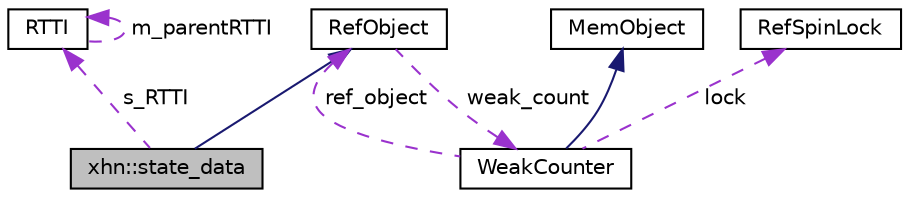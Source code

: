 digraph "xhn::state_data"
{
  edge [fontname="Helvetica",fontsize="10",labelfontname="Helvetica",labelfontsize="10"];
  node [fontname="Helvetica",fontsize="10",shape=record];
  Node1 [label="xhn::state_data",height=0.2,width=0.4,color="black", fillcolor="grey75", style="filled", fontcolor="black"];
  Node2 -> Node1 [dir="back",color="midnightblue",fontsize="10",style="solid",fontname="Helvetica"];
  Node2 [label="RefObject",height=0.2,width=0.4,color="black", fillcolor="white", style="filled",URL="$class_ref_object.html"];
  Node3 -> Node2 [dir="back",color="darkorchid3",fontsize="10",style="dashed",label=" weak_count" ,fontname="Helvetica"];
  Node3 [label="WeakCounter",height=0.2,width=0.4,color="black", fillcolor="white", style="filled",URL="$class_weak_counter.html",tooltip="WeakCounter. "];
  Node4 -> Node3 [dir="back",color="midnightblue",fontsize="10",style="solid",fontname="Helvetica"];
  Node4 [label="MemObject",height=0.2,width=0.4,color="black", fillcolor="white", style="filled",URL="$class_mem_object.html"];
  Node5 -> Node3 [dir="back",color="darkorchid3",fontsize="10",style="dashed",label=" lock" ,fontname="Helvetica"];
  Node5 [label="RefSpinLock",height=0.2,width=0.4,color="black", fillcolor="white", style="filled",URL="$class_ref_spin_lock.html"];
  Node2 -> Node3 [dir="back",color="darkorchid3",fontsize="10",style="dashed",label=" ref_object" ,fontname="Helvetica"];
  Node6 -> Node1 [dir="back",color="darkorchid3",fontsize="10",style="dashed",label=" s_RTTI" ,fontname="Helvetica"];
  Node6 [label="RTTI",height=0.2,width=0.4,color="black", fillcolor="white", style="filled",URL="$class_r_t_t_i.html"];
  Node6 -> Node6 [dir="back",color="darkorchid3",fontsize="10",style="dashed",label=" m_parentRTTI" ,fontname="Helvetica"];
}
